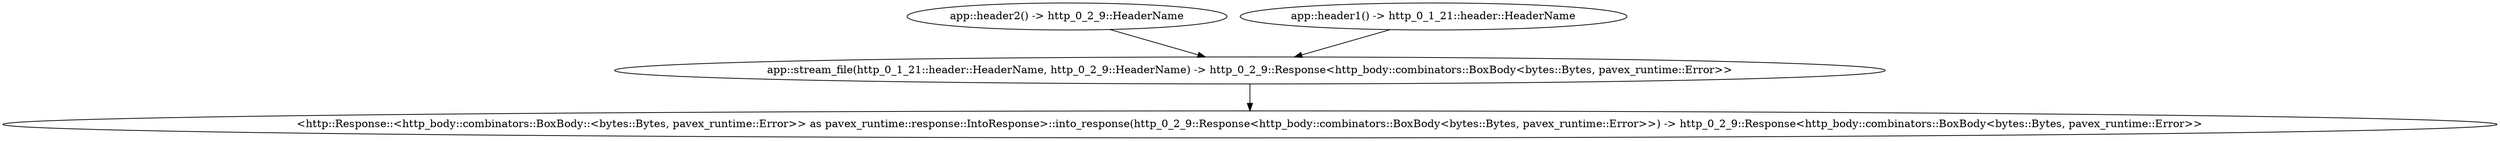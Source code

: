 digraph "GET /home" {
    0 [ label = "app::stream_file(http_0_1_21::header::HeaderName, http_0_2_9::HeaderName) -> http_0_2_9::Response<http_body::combinators::BoxBody<bytes::Bytes, pavex_runtime::Error>>"]
    1 [ label = "app::header2() -> http_0_2_9::HeaderName"]
    2 [ label = "app::header1() -> http_0_1_21::header::HeaderName"]
    3 [ label = "<http::Response::<http_body::combinators::BoxBody::<bytes::Bytes, pavex_runtime::Error>> as pavex_runtime::response::IntoResponse>::into_response(http_0_2_9::Response<http_body::combinators::BoxBody<bytes::Bytes, pavex_runtime::Error>>) -> http_0_2_9::Response<http_body::combinators::BoxBody<bytes::Bytes, pavex_runtime::Error>>"]
    1 -> 0 [ ]
    2 -> 0 [ ]
    0 -> 3 [ ]
}
digraph app_state {
    0 [ label = "crate::ApplicationState() -> crate::ApplicationState"]
}